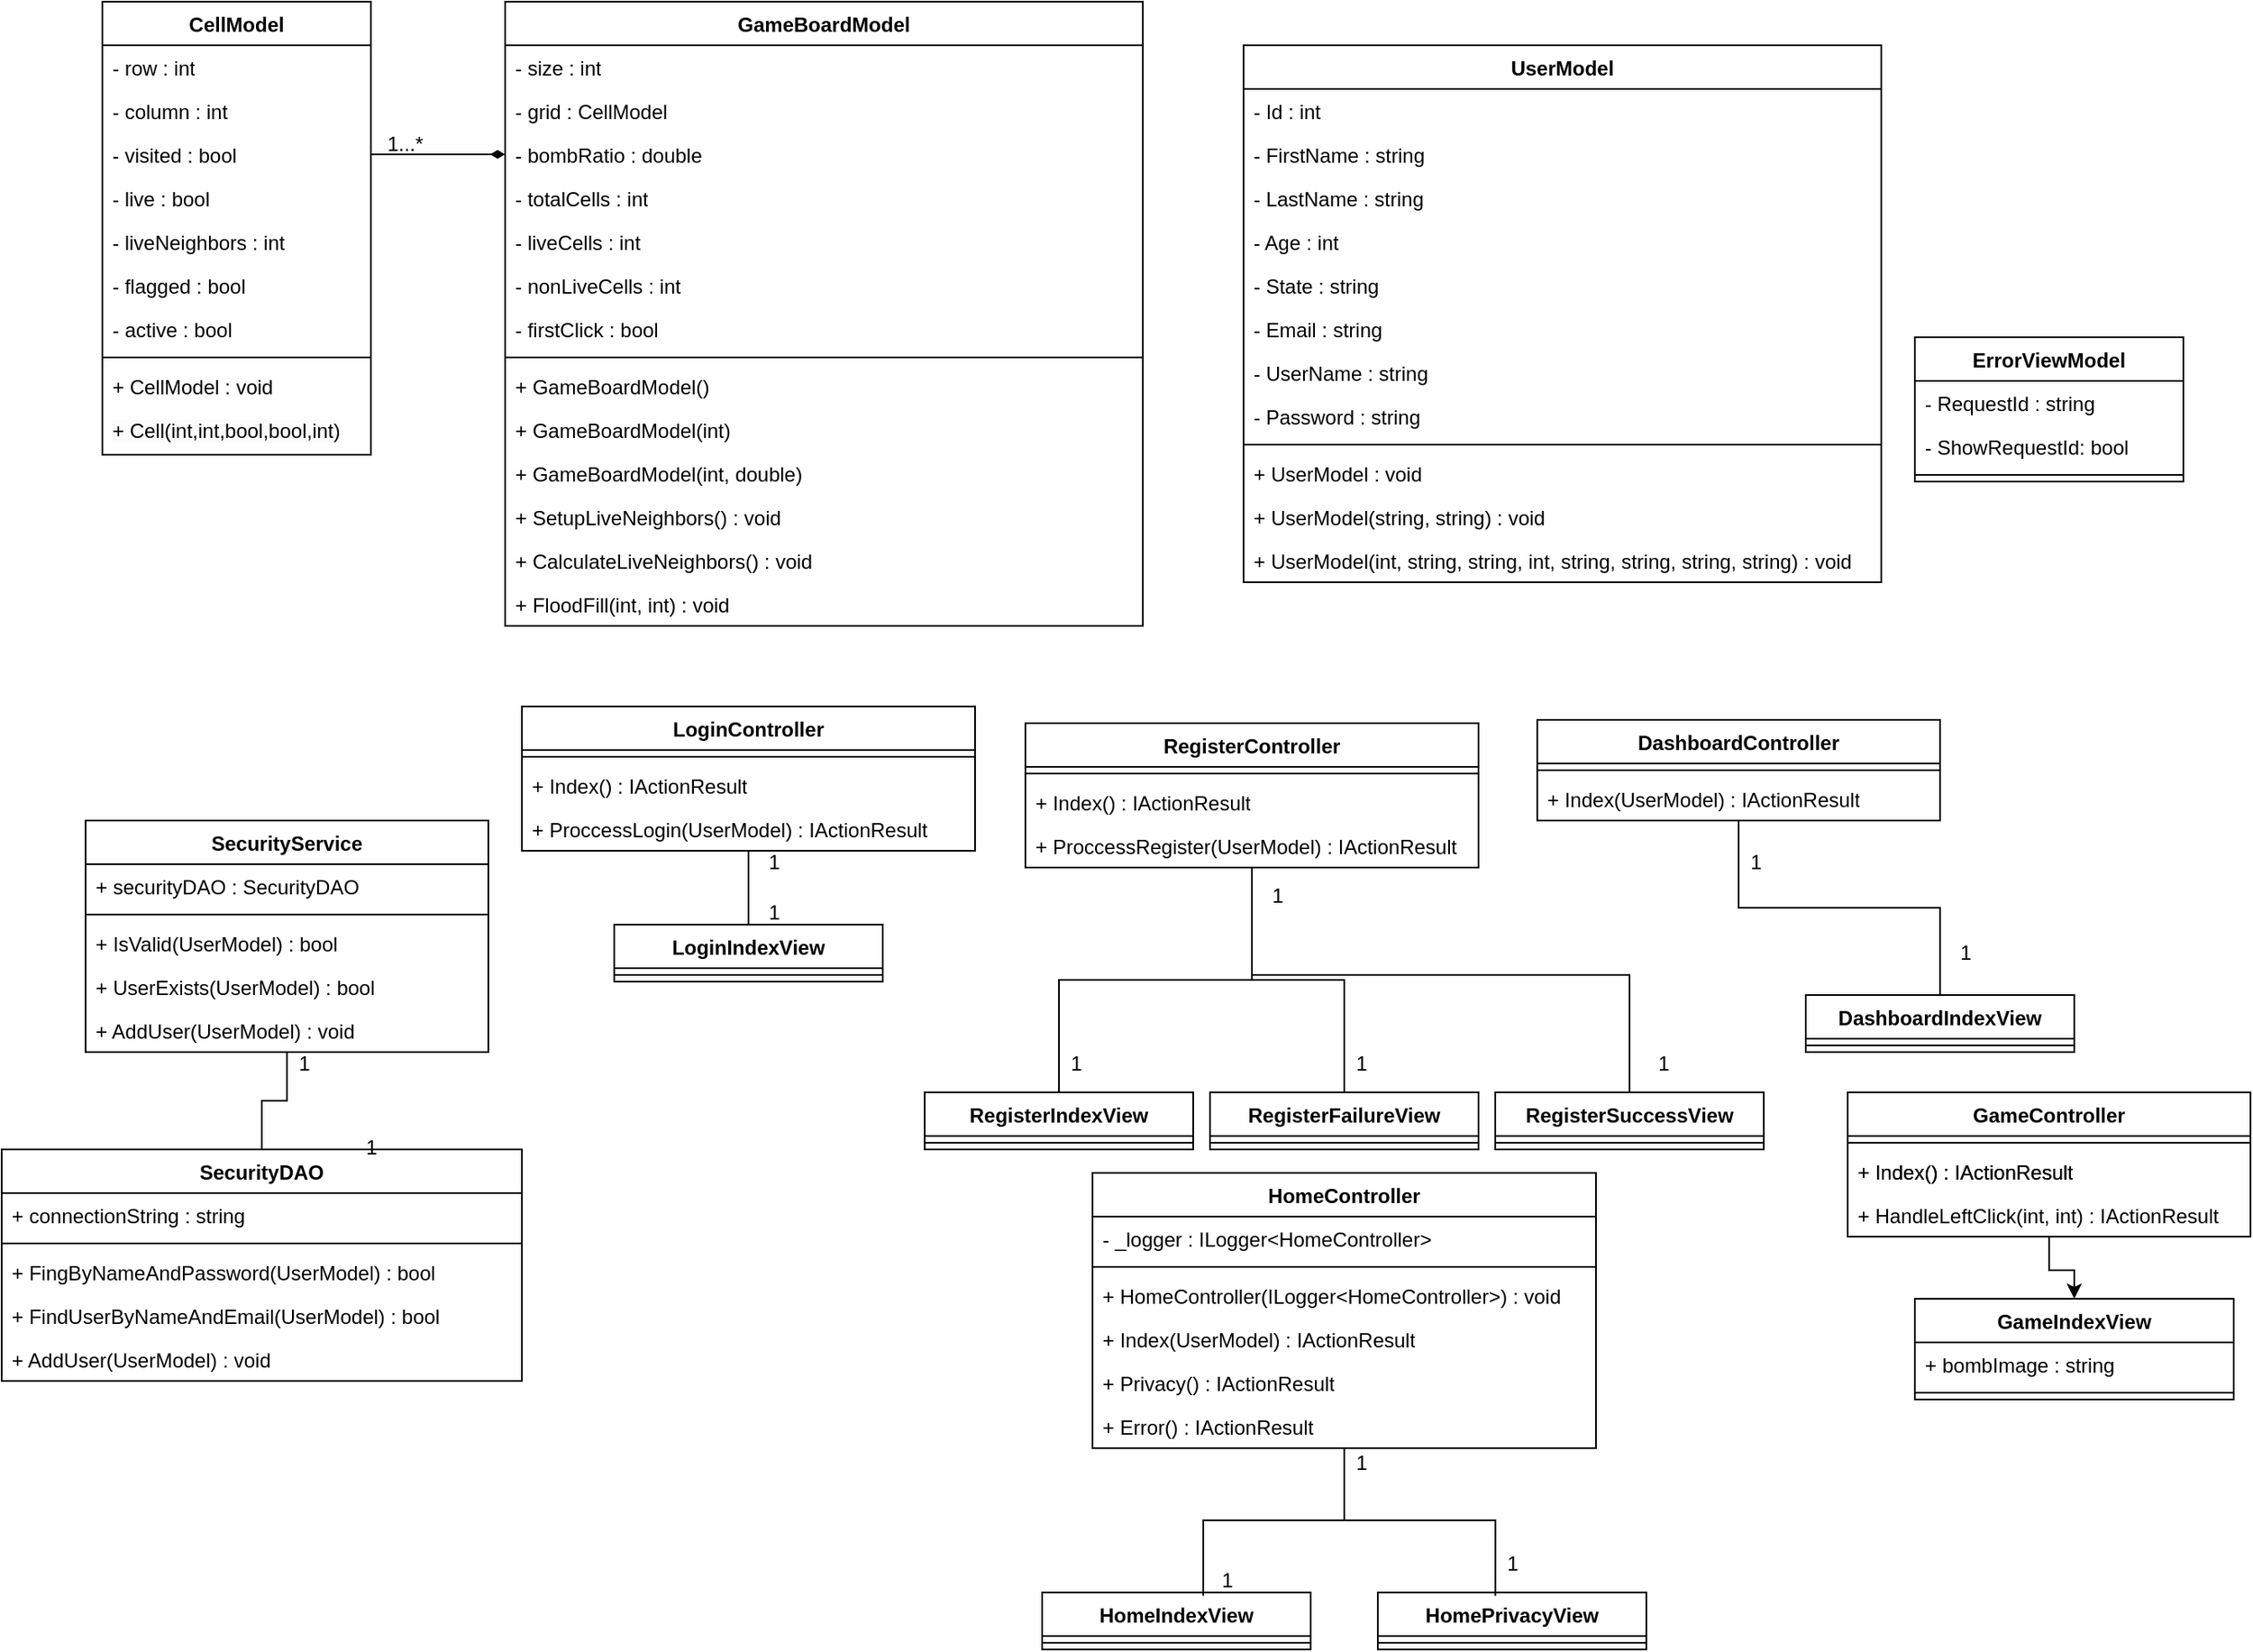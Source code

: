 <mxfile version="22.1.7" type="device">
  <diagram name="Page-1" id="0U3QdPw5UajVtw86S9Rw">
    <mxGraphModel dx="2634" dy="772" grid="1" gridSize="10" guides="1" tooltips="1" connect="1" arrows="1" fold="1" page="1" pageScale="1" pageWidth="1200" pageHeight="1600" math="0" shadow="0">
      <root>
        <mxCell id="0" />
        <mxCell id="1" parent="0" />
        <mxCell id="XmBuS-4AvUUJtB_ctOj_-1" value="UserModel" style="swimlane;fontStyle=1;align=center;verticalAlign=top;childLayout=stackLayout;horizontal=1;startSize=26;horizontalStack=0;resizeParent=1;resizeParentMax=0;resizeLast=0;collapsible=1;marginBottom=0;whiteSpace=wrap;html=1;" parent="1" vertex="1">
          <mxGeometry x="690" y="36" width="380" height="320" as="geometry" />
        </mxCell>
        <mxCell id="XmBuS-4AvUUJtB_ctOj_-2" value="- Id : int" style="text;strokeColor=none;fillColor=none;align=left;verticalAlign=top;spacingLeft=4;spacingRight=4;overflow=hidden;rotatable=0;points=[[0,0.5],[1,0.5]];portConstraint=eastwest;whiteSpace=wrap;html=1;" parent="XmBuS-4AvUUJtB_ctOj_-1" vertex="1">
          <mxGeometry y="26" width="380" height="26" as="geometry" />
        </mxCell>
        <mxCell id="sEVPh317jFY0b0XGSFJh-1" value="- FirstName : string" style="text;strokeColor=none;fillColor=none;align=left;verticalAlign=top;spacingLeft=4;spacingRight=4;overflow=hidden;rotatable=0;points=[[0,0.5],[1,0.5]];portConstraint=eastwest;whiteSpace=wrap;html=1;" parent="XmBuS-4AvUUJtB_ctOj_-1" vertex="1">
          <mxGeometry y="52" width="380" height="26" as="geometry" />
        </mxCell>
        <mxCell id="sEVPh317jFY0b0XGSFJh-2" value="- LastName : string" style="text;strokeColor=none;fillColor=none;align=left;verticalAlign=top;spacingLeft=4;spacingRight=4;overflow=hidden;rotatable=0;points=[[0,0.5],[1,0.5]];portConstraint=eastwest;whiteSpace=wrap;html=1;" parent="XmBuS-4AvUUJtB_ctOj_-1" vertex="1">
          <mxGeometry y="78" width="380" height="26" as="geometry" />
        </mxCell>
        <mxCell id="sEVPh317jFY0b0XGSFJh-3" value="- Age : int" style="text;strokeColor=none;fillColor=none;align=left;verticalAlign=top;spacingLeft=4;spacingRight=4;overflow=hidden;rotatable=0;points=[[0,0.5],[1,0.5]];portConstraint=eastwest;whiteSpace=wrap;html=1;" parent="XmBuS-4AvUUJtB_ctOj_-1" vertex="1">
          <mxGeometry y="104" width="380" height="26" as="geometry" />
        </mxCell>
        <mxCell id="sEVPh317jFY0b0XGSFJh-4" value="- State : string" style="text;strokeColor=none;fillColor=none;align=left;verticalAlign=top;spacingLeft=4;spacingRight=4;overflow=hidden;rotatable=0;points=[[0,0.5],[1,0.5]];portConstraint=eastwest;whiteSpace=wrap;html=1;" parent="XmBuS-4AvUUJtB_ctOj_-1" vertex="1">
          <mxGeometry y="130" width="380" height="26" as="geometry" />
        </mxCell>
        <mxCell id="sEVPh317jFY0b0XGSFJh-5" value="- Email : string" style="text;strokeColor=none;fillColor=none;align=left;verticalAlign=top;spacingLeft=4;spacingRight=4;overflow=hidden;rotatable=0;points=[[0,0.5],[1,0.5]];portConstraint=eastwest;whiteSpace=wrap;html=1;" parent="XmBuS-4AvUUJtB_ctOj_-1" vertex="1">
          <mxGeometry y="156" width="380" height="26" as="geometry" />
        </mxCell>
        <mxCell id="sEVPh317jFY0b0XGSFJh-6" value="- UserName : string" style="text;strokeColor=none;fillColor=none;align=left;verticalAlign=top;spacingLeft=4;spacingRight=4;overflow=hidden;rotatable=0;points=[[0,0.5],[1,0.5]];portConstraint=eastwest;whiteSpace=wrap;html=1;" parent="XmBuS-4AvUUJtB_ctOj_-1" vertex="1">
          <mxGeometry y="182" width="380" height="26" as="geometry" />
        </mxCell>
        <mxCell id="sEVPh317jFY0b0XGSFJh-7" value="- Password : string" style="text;strokeColor=none;fillColor=none;align=left;verticalAlign=top;spacingLeft=4;spacingRight=4;overflow=hidden;rotatable=0;points=[[0,0.5],[1,0.5]];portConstraint=eastwest;whiteSpace=wrap;html=1;" parent="XmBuS-4AvUUJtB_ctOj_-1" vertex="1">
          <mxGeometry y="208" width="380" height="26" as="geometry" />
        </mxCell>
        <mxCell id="XmBuS-4AvUUJtB_ctOj_-3" value="" style="line;strokeWidth=1;fillColor=none;align=left;verticalAlign=middle;spacingTop=-1;spacingLeft=3;spacingRight=3;rotatable=0;labelPosition=right;points=[];portConstraint=eastwest;strokeColor=inherit;" parent="XmBuS-4AvUUJtB_ctOj_-1" vertex="1">
          <mxGeometry y="234" width="380" height="8" as="geometry" />
        </mxCell>
        <mxCell id="XmBuS-4AvUUJtB_ctOj_-4" value="+ UserModel : void" style="text;strokeColor=none;fillColor=none;align=left;verticalAlign=top;spacingLeft=4;spacingRight=4;overflow=hidden;rotatable=0;points=[[0,0.5],[1,0.5]];portConstraint=eastwest;whiteSpace=wrap;html=1;" parent="XmBuS-4AvUUJtB_ctOj_-1" vertex="1">
          <mxGeometry y="242" width="380" height="26" as="geometry" />
        </mxCell>
        <mxCell id="sEVPh317jFY0b0XGSFJh-9" value="+ UserModel(string, string) : void" style="text;strokeColor=none;fillColor=none;align=left;verticalAlign=top;spacingLeft=4;spacingRight=4;overflow=hidden;rotatable=0;points=[[0,0.5],[1,0.5]];portConstraint=eastwest;whiteSpace=wrap;html=1;" parent="XmBuS-4AvUUJtB_ctOj_-1" vertex="1">
          <mxGeometry y="268" width="380" height="26" as="geometry" />
        </mxCell>
        <mxCell id="sEVPh317jFY0b0XGSFJh-10" value="+ UserModel(int, string, string, int, string, string, string, string) : void" style="text;strokeColor=none;fillColor=none;align=left;verticalAlign=top;spacingLeft=4;spacingRight=4;overflow=hidden;rotatable=0;points=[[0,0.5],[1,0.5]];portConstraint=eastwest;whiteSpace=wrap;html=1;" parent="XmBuS-4AvUUJtB_ctOj_-1" vertex="1">
          <mxGeometry y="294" width="380" height="26" as="geometry" />
        </mxCell>
        <mxCell id="sEVPh317jFY0b0XGSFJh-28" value="HomeController" style="swimlane;fontStyle=1;align=center;verticalAlign=top;childLayout=stackLayout;horizontal=1;startSize=26;horizontalStack=0;resizeParent=1;resizeParentMax=0;resizeLast=0;collapsible=1;marginBottom=0;whiteSpace=wrap;html=1;" parent="1" vertex="1">
          <mxGeometry x="600" y="708" width="300" height="164" as="geometry" />
        </mxCell>
        <mxCell id="sEVPh317jFY0b0XGSFJh-31" value="- _logger : ILogger&amp;lt;HomeController&amp;gt;&amp;nbsp;" style="text;strokeColor=none;fillColor=none;align=left;verticalAlign=top;spacingLeft=4;spacingRight=4;overflow=hidden;rotatable=0;points=[[0,0.5],[1,0.5]];portConstraint=eastwest;whiteSpace=wrap;html=1;" parent="sEVPh317jFY0b0XGSFJh-28" vertex="1">
          <mxGeometry y="26" width="300" height="26" as="geometry" />
        </mxCell>
        <mxCell id="sEVPh317jFY0b0XGSFJh-29" value="" style="line;strokeWidth=1;fillColor=none;align=left;verticalAlign=middle;spacingTop=-1;spacingLeft=3;spacingRight=3;rotatable=0;labelPosition=right;points=[];portConstraint=eastwest;strokeColor=inherit;" parent="sEVPh317jFY0b0XGSFJh-28" vertex="1">
          <mxGeometry y="52" width="300" height="8" as="geometry" />
        </mxCell>
        <mxCell id="sEVPh317jFY0b0XGSFJh-30" value="+ HomeController(ILogger&amp;lt;HomeController&amp;gt;) : void" style="text;strokeColor=none;fillColor=none;align=left;verticalAlign=top;spacingLeft=4;spacingRight=4;overflow=hidden;rotatable=0;points=[[0,0.5],[1,0.5]];portConstraint=eastwest;whiteSpace=wrap;html=1;" parent="sEVPh317jFY0b0XGSFJh-28" vertex="1">
          <mxGeometry y="60" width="300" height="26" as="geometry" />
        </mxCell>
        <mxCell id="sEVPh317jFY0b0XGSFJh-32" value="+ Index(UserModel) : IActionResult" style="text;strokeColor=none;fillColor=none;align=left;verticalAlign=top;spacingLeft=4;spacingRight=4;overflow=hidden;rotatable=0;points=[[0,0.5],[1,0.5]];portConstraint=eastwest;whiteSpace=wrap;html=1;" parent="sEVPh317jFY0b0XGSFJh-28" vertex="1">
          <mxGeometry y="86" width="300" height="26" as="geometry" />
        </mxCell>
        <mxCell id="sEVPh317jFY0b0XGSFJh-33" value="+ Privacy() : IActionResult" style="text;strokeColor=none;fillColor=none;align=left;verticalAlign=top;spacingLeft=4;spacingRight=4;overflow=hidden;rotatable=0;points=[[0,0.5],[1,0.5]];portConstraint=eastwest;whiteSpace=wrap;html=1;" parent="sEVPh317jFY0b0XGSFJh-28" vertex="1">
          <mxGeometry y="112" width="300" height="26" as="geometry" />
        </mxCell>
        <mxCell id="sEVPh317jFY0b0XGSFJh-34" value="+ Error() : IActionResult" style="text;strokeColor=none;fillColor=none;align=left;verticalAlign=top;spacingLeft=4;spacingRight=4;overflow=hidden;rotatable=0;points=[[0,0.5],[1,0.5]];portConstraint=eastwest;whiteSpace=wrap;html=1;" parent="sEVPh317jFY0b0XGSFJh-28" vertex="1">
          <mxGeometry y="138" width="300" height="26" as="geometry" />
        </mxCell>
        <mxCell id="sEVPh317jFY0b0XGSFJh-101" style="edgeStyle=orthogonalEdgeStyle;rounded=0;orthogonalLoop=1;jettySize=auto;html=1;entryX=0.5;entryY=0;entryDx=0;entryDy=0;endArrow=none;endFill=0;" parent="1" source="sEVPh317jFY0b0XGSFJh-35" target="sEVPh317jFY0b0XGSFJh-85" edge="1">
          <mxGeometry relative="1" as="geometry" />
        </mxCell>
        <mxCell id="sEVPh317jFY0b0XGSFJh-35" value="DashboardController" style="swimlane;fontStyle=1;align=center;verticalAlign=top;childLayout=stackLayout;horizontal=1;startSize=26;horizontalStack=0;resizeParent=1;resizeParentMax=0;resizeLast=0;collapsible=1;marginBottom=0;whiteSpace=wrap;html=1;" parent="1" vertex="1">
          <mxGeometry x="865" y="438" width="240" height="60" as="geometry" />
        </mxCell>
        <mxCell id="sEVPh317jFY0b0XGSFJh-36" value="" style="line;strokeWidth=1;fillColor=none;align=left;verticalAlign=middle;spacingTop=-1;spacingLeft=3;spacingRight=3;rotatable=0;labelPosition=right;points=[];portConstraint=eastwest;strokeColor=inherit;" parent="sEVPh317jFY0b0XGSFJh-35" vertex="1">
          <mxGeometry y="26" width="240" height="8" as="geometry" />
        </mxCell>
        <mxCell id="sEVPh317jFY0b0XGSFJh-37" value="+ Index(UserModel) : IActionResult" style="text;strokeColor=none;fillColor=none;align=left;verticalAlign=top;spacingLeft=4;spacingRight=4;overflow=hidden;rotatable=0;points=[[0,0.5],[1,0.5]];portConstraint=eastwest;whiteSpace=wrap;html=1;" parent="sEVPh317jFY0b0XGSFJh-35" vertex="1">
          <mxGeometry y="34" width="240" height="26" as="geometry" />
        </mxCell>
        <mxCell id="sEVPh317jFY0b0XGSFJh-97" style="edgeStyle=orthogonalEdgeStyle;rounded=0;orthogonalLoop=1;jettySize=auto;html=1;endArrow=none;endFill=0;" parent="1" source="sEVPh317jFY0b0XGSFJh-42" target="sEVPh317jFY0b0XGSFJh-79" edge="1">
          <mxGeometry relative="1" as="geometry" />
        </mxCell>
        <mxCell id="sEVPh317jFY0b0XGSFJh-42" value="LoginController" style="swimlane;fontStyle=1;align=center;verticalAlign=top;childLayout=stackLayout;horizontal=1;startSize=26;horizontalStack=0;resizeParent=1;resizeParentMax=0;resizeLast=0;collapsible=1;marginBottom=0;whiteSpace=wrap;html=1;" parent="1" vertex="1">
          <mxGeometry x="260" y="430" width="270" height="86" as="geometry" />
        </mxCell>
        <mxCell id="sEVPh317jFY0b0XGSFJh-43" value="" style="line;strokeWidth=1;fillColor=none;align=left;verticalAlign=middle;spacingTop=-1;spacingLeft=3;spacingRight=3;rotatable=0;labelPosition=right;points=[];portConstraint=eastwest;strokeColor=inherit;" parent="sEVPh317jFY0b0XGSFJh-42" vertex="1">
          <mxGeometry y="26" width="270" height="8" as="geometry" />
        </mxCell>
        <mxCell id="sEVPh317jFY0b0XGSFJh-44" value="+ Index() : IActionResult" style="text;strokeColor=none;fillColor=none;align=left;verticalAlign=top;spacingLeft=4;spacingRight=4;overflow=hidden;rotatable=0;points=[[0,0.5],[1,0.5]];portConstraint=eastwest;whiteSpace=wrap;html=1;" parent="sEVPh317jFY0b0XGSFJh-42" vertex="1">
          <mxGeometry y="34" width="270" height="26" as="geometry" />
        </mxCell>
        <mxCell id="sEVPh317jFY0b0XGSFJh-45" value="+ ProccessLogin(UserModel) : IActionResult" style="text;strokeColor=none;fillColor=none;align=left;verticalAlign=top;spacingLeft=4;spacingRight=4;overflow=hidden;rotatable=0;points=[[0,0.5],[1,0.5]];portConstraint=eastwest;whiteSpace=wrap;html=1;" parent="sEVPh317jFY0b0XGSFJh-42" vertex="1">
          <mxGeometry y="60" width="270" height="26" as="geometry" />
        </mxCell>
        <mxCell id="sEVPh317jFY0b0XGSFJh-98" style="edgeStyle=orthogonalEdgeStyle;rounded=0;orthogonalLoop=1;jettySize=auto;html=1;entryX=0.5;entryY=0;entryDx=0;entryDy=0;endArrow=none;endFill=0;" parent="1" source="sEVPh317jFY0b0XGSFJh-46" target="sEVPh317jFY0b0XGSFJh-77" edge="1">
          <mxGeometry relative="1" as="geometry" />
        </mxCell>
        <mxCell id="sEVPh317jFY0b0XGSFJh-99" style="edgeStyle=orthogonalEdgeStyle;rounded=0;orthogonalLoop=1;jettySize=auto;html=1;entryX=0.5;entryY=0;entryDx=0;entryDy=0;endArrow=none;endFill=0;" parent="1" source="sEVPh317jFY0b0XGSFJh-46" target="sEVPh317jFY0b0XGSFJh-75" edge="1">
          <mxGeometry relative="1" as="geometry" />
        </mxCell>
        <mxCell id="sEVPh317jFY0b0XGSFJh-100" style="edgeStyle=orthogonalEdgeStyle;rounded=0;orthogonalLoop=1;jettySize=auto;html=1;endArrow=none;endFill=0;" parent="1" source="sEVPh317jFY0b0XGSFJh-46" target="sEVPh317jFY0b0XGSFJh-71" edge="1">
          <mxGeometry relative="1" as="geometry">
            <Array as="points">
              <mxPoint x="695" y="590" />
              <mxPoint x="920" y="590" />
            </Array>
          </mxGeometry>
        </mxCell>
        <mxCell id="sEVPh317jFY0b0XGSFJh-46" value="RegisterController" style="swimlane;fontStyle=1;align=center;verticalAlign=top;childLayout=stackLayout;horizontal=1;startSize=26;horizontalStack=0;resizeParent=1;resizeParentMax=0;resizeLast=0;collapsible=1;marginBottom=0;whiteSpace=wrap;html=1;" parent="1" vertex="1">
          <mxGeometry x="560" y="440" width="270" height="86" as="geometry" />
        </mxCell>
        <mxCell id="sEVPh317jFY0b0XGSFJh-47" value="" style="line;strokeWidth=1;fillColor=none;align=left;verticalAlign=middle;spacingTop=-1;spacingLeft=3;spacingRight=3;rotatable=0;labelPosition=right;points=[];portConstraint=eastwest;strokeColor=inherit;" parent="sEVPh317jFY0b0XGSFJh-46" vertex="1">
          <mxGeometry y="26" width="270" height="8" as="geometry" />
        </mxCell>
        <mxCell id="sEVPh317jFY0b0XGSFJh-48" value="+ Index() : IActionResult" style="text;strokeColor=none;fillColor=none;align=left;verticalAlign=top;spacingLeft=4;spacingRight=4;overflow=hidden;rotatable=0;points=[[0,0.5],[1,0.5]];portConstraint=eastwest;whiteSpace=wrap;html=1;" parent="sEVPh317jFY0b0XGSFJh-46" vertex="1">
          <mxGeometry y="34" width="270" height="26" as="geometry" />
        </mxCell>
        <mxCell id="sEVPh317jFY0b0XGSFJh-49" value="+ ProccessRegister(UserModel) : IActionResult" style="text;strokeColor=none;fillColor=none;align=left;verticalAlign=top;spacingLeft=4;spacingRight=4;overflow=hidden;rotatable=0;points=[[0,0.5],[1,0.5]];portConstraint=eastwest;whiteSpace=wrap;html=1;" parent="sEVPh317jFY0b0XGSFJh-46" vertex="1">
          <mxGeometry y="60" width="270" height="26" as="geometry" />
        </mxCell>
        <mxCell id="sEVPh317jFY0b0XGSFJh-54" value="ErrorViewModel" style="swimlane;fontStyle=1;align=center;verticalAlign=top;childLayout=stackLayout;horizontal=1;startSize=26;horizontalStack=0;resizeParent=1;resizeParentMax=0;resizeLast=0;collapsible=1;marginBottom=0;whiteSpace=wrap;html=1;" parent="1" vertex="1">
          <mxGeometry x="1090" y="210" width="160" height="86" as="geometry" />
        </mxCell>
        <mxCell id="sEVPh317jFY0b0XGSFJh-55" value="- RequestId : string" style="text;strokeColor=none;fillColor=none;align=left;verticalAlign=top;spacingLeft=4;spacingRight=4;overflow=hidden;rotatable=0;points=[[0,0.5],[1,0.5]];portConstraint=eastwest;whiteSpace=wrap;html=1;" parent="sEVPh317jFY0b0XGSFJh-54" vertex="1">
          <mxGeometry y="26" width="160" height="26" as="geometry" />
        </mxCell>
        <mxCell id="sEVPh317jFY0b0XGSFJh-58" value="- ShowRequestId: bool" style="text;strokeColor=none;fillColor=none;align=left;verticalAlign=top;spacingLeft=4;spacingRight=4;overflow=hidden;rotatable=0;points=[[0,0.5],[1,0.5]];portConstraint=eastwest;whiteSpace=wrap;html=1;" parent="sEVPh317jFY0b0XGSFJh-54" vertex="1">
          <mxGeometry y="52" width="160" height="26" as="geometry" />
        </mxCell>
        <mxCell id="sEVPh317jFY0b0XGSFJh-56" value="" style="line;strokeWidth=1;fillColor=none;align=left;verticalAlign=middle;spacingTop=-1;spacingLeft=3;spacingRight=3;rotatable=0;labelPosition=right;points=[];portConstraint=eastwest;strokeColor=inherit;" parent="sEVPh317jFY0b0XGSFJh-54" vertex="1">
          <mxGeometry y="78" width="160" height="8" as="geometry" />
        </mxCell>
        <mxCell id="sEVPh317jFY0b0XGSFJh-88" style="edgeStyle=orthogonalEdgeStyle;rounded=0;orthogonalLoop=1;jettySize=auto;html=1;entryX=0.5;entryY=0;entryDx=0;entryDy=0;endArrow=none;endFill=0;" parent="1" source="sEVPh317jFY0b0XGSFJh-59" target="sEVPh317jFY0b0XGSFJh-65" edge="1">
          <mxGeometry relative="1" as="geometry" />
        </mxCell>
        <mxCell id="sEVPh317jFY0b0XGSFJh-59" value="SecurityService" style="swimlane;fontStyle=1;align=center;verticalAlign=top;childLayout=stackLayout;horizontal=1;startSize=26;horizontalStack=0;resizeParent=1;resizeParentMax=0;resizeLast=0;collapsible=1;marginBottom=0;whiteSpace=wrap;html=1;" parent="1" vertex="1">
          <mxGeometry y="498" width="240" height="138" as="geometry" />
        </mxCell>
        <mxCell id="sEVPh317jFY0b0XGSFJh-60" value="+ securityDAO : SecurityDAO&amp;nbsp;" style="text;strokeColor=none;fillColor=none;align=left;verticalAlign=top;spacingLeft=4;spacingRight=4;overflow=hidden;rotatable=0;points=[[0,0.5],[1,0.5]];portConstraint=eastwest;whiteSpace=wrap;html=1;" parent="sEVPh317jFY0b0XGSFJh-59" vertex="1">
          <mxGeometry y="26" width="240" height="26" as="geometry" />
        </mxCell>
        <mxCell id="sEVPh317jFY0b0XGSFJh-62" value="" style="line;strokeWidth=1;fillColor=none;align=left;verticalAlign=middle;spacingTop=-1;spacingLeft=3;spacingRight=3;rotatable=0;labelPosition=right;points=[];portConstraint=eastwest;strokeColor=inherit;" parent="sEVPh317jFY0b0XGSFJh-59" vertex="1">
          <mxGeometry y="52" width="240" height="8" as="geometry" />
        </mxCell>
        <mxCell id="sEVPh317jFY0b0XGSFJh-61" value="+ IsValid(UserModel) : bool" style="text;strokeColor=none;fillColor=none;align=left;verticalAlign=top;spacingLeft=4;spacingRight=4;overflow=hidden;rotatable=0;points=[[0,0.5],[1,0.5]];portConstraint=eastwest;whiteSpace=wrap;html=1;" parent="sEVPh317jFY0b0XGSFJh-59" vertex="1">
          <mxGeometry y="60" width="240" height="26" as="geometry" />
        </mxCell>
        <mxCell id="sEVPh317jFY0b0XGSFJh-63" value="+ UserExists(UserModel) : bool" style="text;strokeColor=none;fillColor=none;align=left;verticalAlign=top;spacingLeft=4;spacingRight=4;overflow=hidden;rotatable=0;points=[[0,0.5],[1,0.5]];portConstraint=eastwest;whiteSpace=wrap;html=1;" parent="sEVPh317jFY0b0XGSFJh-59" vertex="1">
          <mxGeometry y="86" width="240" height="26" as="geometry" />
        </mxCell>
        <mxCell id="sEVPh317jFY0b0XGSFJh-64" value="+ AddUser(UserModel) : void" style="text;strokeColor=none;fillColor=none;align=left;verticalAlign=top;spacingLeft=4;spacingRight=4;overflow=hidden;rotatable=0;points=[[0,0.5],[1,0.5]];portConstraint=eastwest;whiteSpace=wrap;html=1;" parent="sEVPh317jFY0b0XGSFJh-59" vertex="1">
          <mxGeometry y="112" width="240" height="26" as="geometry" />
        </mxCell>
        <mxCell id="sEVPh317jFY0b0XGSFJh-65" value="SecurityDAO" style="swimlane;fontStyle=1;align=center;verticalAlign=top;childLayout=stackLayout;horizontal=1;startSize=26;horizontalStack=0;resizeParent=1;resizeParentMax=0;resizeLast=0;collapsible=1;marginBottom=0;whiteSpace=wrap;html=1;" parent="1" vertex="1">
          <mxGeometry x="-50" y="694" width="310" height="138" as="geometry" />
        </mxCell>
        <mxCell id="sEVPh317jFY0b0XGSFJh-66" value="+ connectionString : string" style="text;strokeColor=none;fillColor=none;align=left;verticalAlign=top;spacingLeft=4;spacingRight=4;overflow=hidden;rotatable=0;points=[[0,0.5],[1,0.5]];portConstraint=eastwest;whiteSpace=wrap;html=1;" parent="sEVPh317jFY0b0XGSFJh-65" vertex="1">
          <mxGeometry y="26" width="310" height="26" as="geometry" />
        </mxCell>
        <mxCell id="sEVPh317jFY0b0XGSFJh-67" value="" style="line;strokeWidth=1;fillColor=none;align=left;verticalAlign=middle;spacingTop=-1;spacingLeft=3;spacingRight=3;rotatable=0;labelPosition=right;points=[];portConstraint=eastwest;strokeColor=inherit;" parent="sEVPh317jFY0b0XGSFJh-65" vertex="1">
          <mxGeometry y="52" width="310" height="8" as="geometry" />
        </mxCell>
        <mxCell id="sEVPh317jFY0b0XGSFJh-68" value="+ FingByNameAndPassword(UserModel) : bool" style="text;strokeColor=none;fillColor=none;align=left;verticalAlign=top;spacingLeft=4;spacingRight=4;overflow=hidden;rotatable=0;points=[[0,0.5],[1,0.5]];portConstraint=eastwest;whiteSpace=wrap;html=1;" parent="sEVPh317jFY0b0XGSFJh-65" vertex="1">
          <mxGeometry y="60" width="310" height="26" as="geometry" />
        </mxCell>
        <mxCell id="sEVPh317jFY0b0XGSFJh-69" value="+ FindUserByNameAndEmail(UserModel) : bool" style="text;strokeColor=none;fillColor=none;align=left;verticalAlign=top;spacingLeft=4;spacingRight=4;overflow=hidden;rotatable=0;points=[[0,0.5],[1,0.5]];portConstraint=eastwest;whiteSpace=wrap;html=1;" parent="sEVPh317jFY0b0XGSFJh-65" vertex="1">
          <mxGeometry y="86" width="310" height="26" as="geometry" />
        </mxCell>
        <mxCell id="sEVPh317jFY0b0XGSFJh-70" value="+ AddUser(UserModel) : void" style="text;strokeColor=none;fillColor=none;align=left;verticalAlign=top;spacingLeft=4;spacingRight=4;overflow=hidden;rotatable=0;points=[[0,0.5],[1,0.5]];portConstraint=eastwest;whiteSpace=wrap;html=1;" parent="sEVPh317jFY0b0XGSFJh-65" vertex="1">
          <mxGeometry y="112" width="310" height="26" as="geometry" />
        </mxCell>
        <mxCell id="sEVPh317jFY0b0XGSFJh-71" value="RegisterSuccessView" style="swimlane;fontStyle=1;align=center;verticalAlign=top;childLayout=stackLayout;horizontal=1;startSize=26;horizontalStack=0;resizeParent=1;resizeParentMax=0;resizeLast=0;collapsible=1;marginBottom=0;whiteSpace=wrap;html=1;" parent="1" vertex="1">
          <mxGeometry x="840" y="660" width="160" height="34" as="geometry" />
        </mxCell>
        <mxCell id="sEVPh317jFY0b0XGSFJh-73" value="" style="line;strokeWidth=1;fillColor=none;align=left;verticalAlign=middle;spacingTop=-1;spacingLeft=3;spacingRight=3;rotatable=0;labelPosition=right;points=[];portConstraint=eastwest;strokeColor=inherit;" parent="sEVPh317jFY0b0XGSFJh-71" vertex="1">
          <mxGeometry y="26" width="160" height="8" as="geometry" />
        </mxCell>
        <mxCell id="sEVPh317jFY0b0XGSFJh-75" value="RegisterFailureView" style="swimlane;fontStyle=1;align=center;verticalAlign=top;childLayout=stackLayout;horizontal=1;startSize=26;horizontalStack=0;resizeParent=1;resizeParentMax=0;resizeLast=0;collapsible=1;marginBottom=0;whiteSpace=wrap;html=1;" parent="1" vertex="1">
          <mxGeometry x="670" y="660" width="160" height="34" as="geometry" />
        </mxCell>
        <mxCell id="sEVPh317jFY0b0XGSFJh-76" value="" style="line;strokeWidth=1;fillColor=none;align=left;verticalAlign=middle;spacingTop=-1;spacingLeft=3;spacingRight=3;rotatable=0;labelPosition=right;points=[];portConstraint=eastwest;strokeColor=inherit;" parent="sEVPh317jFY0b0XGSFJh-75" vertex="1">
          <mxGeometry y="26" width="160" height="8" as="geometry" />
        </mxCell>
        <mxCell id="sEVPh317jFY0b0XGSFJh-77" value="RegisterIndexView" style="swimlane;fontStyle=1;align=center;verticalAlign=top;childLayout=stackLayout;horizontal=1;startSize=26;horizontalStack=0;resizeParent=1;resizeParentMax=0;resizeLast=0;collapsible=1;marginBottom=0;whiteSpace=wrap;html=1;" parent="1" vertex="1">
          <mxGeometry x="500" y="660" width="160" height="34" as="geometry" />
        </mxCell>
        <mxCell id="sEVPh317jFY0b0XGSFJh-78" value="" style="line;strokeWidth=1;fillColor=none;align=left;verticalAlign=middle;spacingTop=-1;spacingLeft=3;spacingRight=3;rotatable=0;labelPosition=right;points=[];portConstraint=eastwest;strokeColor=inherit;" parent="sEVPh317jFY0b0XGSFJh-77" vertex="1">
          <mxGeometry y="26" width="160" height="8" as="geometry" />
        </mxCell>
        <mxCell id="sEVPh317jFY0b0XGSFJh-79" value="LoginIndexView" style="swimlane;fontStyle=1;align=center;verticalAlign=top;childLayout=stackLayout;horizontal=1;startSize=26;horizontalStack=0;resizeParent=1;resizeParentMax=0;resizeLast=0;collapsible=1;marginBottom=0;whiteSpace=wrap;html=1;" parent="1" vertex="1">
          <mxGeometry x="315" y="560" width="160" height="34" as="geometry" />
        </mxCell>
        <mxCell id="sEVPh317jFY0b0XGSFJh-80" value="" style="line;strokeWidth=1;fillColor=none;align=left;verticalAlign=middle;spacingTop=-1;spacingLeft=3;spacingRight=3;rotatable=0;labelPosition=right;points=[];portConstraint=eastwest;strokeColor=inherit;" parent="sEVPh317jFY0b0XGSFJh-79" vertex="1">
          <mxGeometry y="26" width="160" height="8" as="geometry" />
        </mxCell>
        <mxCell id="sEVPh317jFY0b0XGSFJh-81" value="HomePrivacyView" style="swimlane;fontStyle=1;align=center;verticalAlign=top;childLayout=stackLayout;horizontal=1;startSize=26;horizontalStack=0;resizeParent=1;resizeParentMax=0;resizeLast=0;collapsible=1;marginBottom=0;whiteSpace=wrap;html=1;" parent="1" vertex="1">
          <mxGeometry x="770" y="958" width="160" height="34" as="geometry" />
        </mxCell>
        <mxCell id="sEVPh317jFY0b0XGSFJh-82" value="" style="line;strokeWidth=1;fillColor=none;align=left;verticalAlign=middle;spacingTop=-1;spacingLeft=3;spacingRight=3;rotatable=0;labelPosition=right;points=[];portConstraint=eastwest;strokeColor=inherit;" parent="sEVPh317jFY0b0XGSFJh-81" vertex="1">
          <mxGeometry y="26" width="160" height="8" as="geometry" />
        </mxCell>
        <mxCell id="sEVPh317jFY0b0XGSFJh-83" value="HomeIndexView" style="swimlane;fontStyle=1;align=center;verticalAlign=top;childLayout=stackLayout;horizontal=1;startSize=26;horizontalStack=0;resizeParent=1;resizeParentMax=0;resizeLast=0;collapsible=1;marginBottom=0;whiteSpace=wrap;html=1;" parent="1" vertex="1">
          <mxGeometry x="570" y="958" width="160" height="34" as="geometry" />
        </mxCell>
        <mxCell id="sEVPh317jFY0b0XGSFJh-84" value="" style="line;strokeWidth=1;fillColor=none;align=left;verticalAlign=middle;spacingTop=-1;spacingLeft=3;spacingRight=3;rotatable=0;labelPosition=right;points=[];portConstraint=eastwest;strokeColor=inherit;" parent="sEVPh317jFY0b0XGSFJh-83" vertex="1">
          <mxGeometry y="26" width="160" height="8" as="geometry" />
        </mxCell>
        <mxCell id="sEVPh317jFY0b0XGSFJh-85" value="DashboardIndexView" style="swimlane;fontStyle=1;align=center;verticalAlign=top;childLayout=stackLayout;horizontal=1;startSize=26;horizontalStack=0;resizeParent=1;resizeParentMax=0;resizeLast=0;collapsible=1;marginBottom=0;whiteSpace=wrap;html=1;" parent="1" vertex="1">
          <mxGeometry x="1025" y="602" width="160" height="34" as="geometry" />
        </mxCell>
        <mxCell id="sEVPh317jFY0b0XGSFJh-86" value="" style="line;strokeWidth=1;fillColor=none;align=left;verticalAlign=middle;spacingTop=-1;spacingLeft=3;spacingRight=3;rotatable=0;labelPosition=right;points=[];portConstraint=eastwest;strokeColor=inherit;" parent="sEVPh317jFY0b0XGSFJh-85" vertex="1">
          <mxGeometry y="26" width="160" height="8" as="geometry" />
        </mxCell>
        <mxCell id="sEVPh317jFY0b0XGSFJh-95" style="edgeStyle=orthogonalEdgeStyle;rounded=0;orthogonalLoop=1;jettySize=auto;html=1;entryX=0.6;entryY=0.059;entryDx=0;entryDy=0;entryPerimeter=0;endArrow=none;endFill=0;" parent="1" source="sEVPh317jFY0b0XGSFJh-28" target="sEVPh317jFY0b0XGSFJh-83" edge="1">
          <mxGeometry relative="1" as="geometry" />
        </mxCell>
        <mxCell id="sEVPh317jFY0b0XGSFJh-96" style="edgeStyle=orthogonalEdgeStyle;rounded=0;orthogonalLoop=1;jettySize=auto;html=1;entryX=0.438;entryY=0.059;entryDx=0;entryDy=0;entryPerimeter=0;endArrow=none;endFill=0;" parent="1" source="sEVPh317jFY0b0XGSFJh-28" target="sEVPh317jFY0b0XGSFJh-81" edge="1">
          <mxGeometry relative="1" as="geometry" />
        </mxCell>
        <mxCell id="sEVPh317jFY0b0XGSFJh-105" value="1" style="text;html=1;align=center;verticalAlign=middle;resizable=0;points=[];autosize=1;strokeColor=none;fillColor=none;" parent="1" vertex="1">
          <mxGeometry x="575" y="628" width="30" height="30" as="geometry" />
        </mxCell>
        <mxCell id="sEVPh317jFY0b0XGSFJh-107" value="1" style="text;html=1;align=center;verticalAlign=middle;resizable=0;points=[];autosize=1;strokeColor=none;fillColor=none;" parent="1" vertex="1">
          <mxGeometry x="745" y="628" width="30" height="30" as="geometry" />
        </mxCell>
        <mxCell id="sEVPh317jFY0b0XGSFJh-108" value="1" style="text;html=1;align=center;verticalAlign=middle;resizable=0;points=[];autosize=1;strokeColor=none;fillColor=none;" parent="1" vertex="1">
          <mxGeometry x="925" y="628" width="30" height="30" as="geometry" />
        </mxCell>
        <mxCell id="sEVPh317jFY0b0XGSFJh-113" value="1" style="text;html=1;align=center;verticalAlign=middle;resizable=0;points=[];autosize=1;strokeColor=none;fillColor=none;" parent="1" vertex="1">
          <mxGeometry x="745" y="866" width="30" height="30" as="geometry" />
        </mxCell>
        <mxCell id="sEVPh317jFY0b0XGSFJh-114" value="1" style="text;html=1;align=center;verticalAlign=middle;resizable=0;points=[];autosize=1;strokeColor=none;fillColor=none;" parent="1" vertex="1">
          <mxGeometry x="395" y="508" width="30" height="30" as="geometry" />
        </mxCell>
        <mxCell id="sEVPh317jFY0b0XGSFJh-115" value="1" style="text;html=1;align=center;verticalAlign=middle;resizable=0;points=[];autosize=1;strokeColor=none;fillColor=none;" parent="1" vertex="1">
          <mxGeometry x="395" y="538" width="30" height="30" as="geometry" />
        </mxCell>
        <mxCell id="sEVPh317jFY0b0XGSFJh-116" value="1" style="text;html=1;align=center;verticalAlign=middle;resizable=0;points=[];autosize=1;strokeColor=none;fillColor=none;" parent="1" vertex="1">
          <mxGeometry x="665" y="936" width="30" height="30" as="geometry" />
        </mxCell>
        <mxCell id="sEVPh317jFY0b0XGSFJh-117" value="1" style="text;html=1;align=center;verticalAlign=middle;resizable=0;points=[];autosize=1;strokeColor=none;fillColor=none;" parent="1" vertex="1">
          <mxGeometry x="835" y="926" width="30" height="30" as="geometry" />
        </mxCell>
        <mxCell id="sEVPh317jFY0b0XGSFJh-118" value="1" style="text;html=1;align=center;verticalAlign=middle;resizable=0;points=[];autosize=1;strokeColor=none;fillColor=none;" parent="1" vertex="1">
          <mxGeometry x="695" y="528" width="30" height="30" as="geometry" />
        </mxCell>
        <mxCell id="sEVPh317jFY0b0XGSFJh-119" value="1" style="text;html=1;align=center;verticalAlign=middle;resizable=0;points=[];autosize=1;strokeColor=none;fillColor=none;" parent="1" vertex="1">
          <mxGeometry x="980" y="508" width="30" height="30" as="geometry" />
        </mxCell>
        <mxCell id="sEVPh317jFY0b0XGSFJh-120" value="1" style="text;html=1;align=center;verticalAlign=middle;resizable=0;points=[];autosize=1;strokeColor=none;fillColor=none;" parent="1" vertex="1">
          <mxGeometry x="1105" y="562" width="30" height="30" as="geometry" />
        </mxCell>
        <mxCell id="sEVPh317jFY0b0XGSFJh-129" value="1" style="text;html=1;align=center;verticalAlign=middle;resizable=0;points=[];autosize=1;strokeColor=none;fillColor=none;" parent="1" vertex="1">
          <mxGeometry x="115" y="628" width="30" height="30" as="geometry" />
        </mxCell>
        <mxCell id="sEVPh317jFY0b0XGSFJh-130" value="1" style="text;html=1;align=center;verticalAlign=middle;resizable=0;points=[];autosize=1;strokeColor=none;fillColor=none;" parent="1" vertex="1">
          <mxGeometry x="155" y="678" width="30" height="30" as="geometry" />
        </mxCell>
        <mxCell id="wWDm4dbPb5dxXAF5wRwn-1" value="CellModel" style="swimlane;fontStyle=1;align=center;verticalAlign=top;childLayout=stackLayout;horizontal=1;startSize=26;horizontalStack=0;resizeParent=1;resizeParentMax=0;resizeLast=0;collapsible=1;marginBottom=0;whiteSpace=wrap;html=1;" vertex="1" parent="1">
          <mxGeometry x="10" y="10" width="160" height="270" as="geometry" />
        </mxCell>
        <mxCell id="wWDm4dbPb5dxXAF5wRwn-2" value="- row : int" style="text;strokeColor=none;fillColor=none;align=left;verticalAlign=top;spacingLeft=4;spacingRight=4;overflow=hidden;rotatable=0;points=[[0,0.5],[1,0.5]];portConstraint=eastwest;whiteSpace=wrap;html=1;" vertex="1" parent="wWDm4dbPb5dxXAF5wRwn-1">
          <mxGeometry y="26" width="160" height="26" as="geometry" />
        </mxCell>
        <mxCell id="wWDm4dbPb5dxXAF5wRwn-3" value="- column : int" style="text;strokeColor=none;fillColor=none;align=left;verticalAlign=top;spacingLeft=4;spacingRight=4;overflow=hidden;rotatable=0;points=[[0,0.5],[1,0.5]];portConstraint=eastwest;whiteSpace=wrap;html=1;" vertex="1" parent="wWDm4dbPb5dxXAF5wRwn-1">
          <mxGeometry y="52" width="160" height="26" as="geometry" />
        </mxCell>
        <mxCell id="wWDm4dbPb5dxXAF5wRwn-4" value="- visited : bool" style="text;strokeColor=none;fillColor=none;align=left;verticalAlign=top;spacingLeft=4;spacingRight=4;overflow=hidden;rotatable=0;points=[[0,0.5],[1,0.5]];portConstraint=eastwest;whiteSpace=wrap;html=1;" vertex="1" parent="wWDm4dbPb5dxXAF5wRwn-1">
          <mxGeometry y="78" width="160" height="26" as="geometry" />
        </mxCell>
        <mxCell id="wWDm4dbPb5dxXAF5wRwn-5" value="- live : bool" style="text;strokeColor=none;fillColor=none;align=left;verticalAlign=top;spacingLeft=4;spacingRight=4;overflow=hidden;rotatable=0;points=[[0,0.5],[1,0.5]];portConstraint=eastwest;whiteSpace=wrap;html=1;" vertex="1" parent="wWDm4dbPb5dxXAF5wRwn-1">
          <mxGeometry y="104" width="160" height="26" as="geometry" />
        </mxCell>
        <mxCell id="wWDm4dbPb5dxXAF5wRwn-6" value="- liveNeighbors : int" style="text;strokeColor=none;fillColor=none;align=left;verticalAlign=top;spacingLeft=4;spacingRight=4;overflow=hidden;rotatable=0;points=[[0,0.5],[1,0.5]];portConstraint=eastwest;whiteSpace=wrap;html=1;" vertex="1" parent="wWDm4dbPb5dxXAF5wRwn-1">
          <mxGeometry y="130" width="160" height="26" as="geometry" />
        </mxCell>
        <mxCell id="wWDm4dbPb5dxXAF5wRwn-7" value="- flagged : bool" style="text;strokeColor=none;fillColor=none;align=left;verticalAlign=top;spacingLeft=4;spacingRight=4;overflow=hidden;rotatable=0;points=[[0,0.5],[1,0.5]];portConstraint=eastwest;whiteSpace=wrap;html=1;" vertex="1" parent="wWDm4dbPb5dxXAF5wRwn-1">
          <mxGeometry y="156" width="160" height="26" as="geometry" />
        </mxCell>
        <mxCell id="wWDm4dbPb5dxXAF5wRwn-8" value="- active : bool" style="text;strokeColor=none;fillColor=none;align=left;verticalAlign=top;spacingLeft=4;spacingRight=4;overflow=hidden;rotatable=0;points=[[0,0.5],[1,0.5]];portConstraint=eastwest;whiteSpace=wrap;html=1;" vertex="1" parent="wWDm4dbPb5dxXAF5wRwn-1">
          <mxGeometry y="182" width="160" height="26" as="geometry" />
        </mxCell>
        <mxCell id="wWDm4dbPb5dxXAF5wRwn-10" value="" style="line;strokeWidth=1;fillColor=none;align=left;verticalAlign=middle;spacingTop=-1;spacingLeft=3;spacingRight=3;rotatable=0;labelPosition=right;points=[];portConstraint=eastwest;strokeColor=inherit;" vertex="1" parent="wWDm4dbPb5dxXAF5wRwn-1">
          <mxGeometry y="208" width="160" height="8" as="geometry" />
        </mxCell>
        <mxCell id="wWDm4dbPb5dxXAF5wRwn-11" value="+ CellModel : void" style="text;strokeColor=none;fillColor=none;align=left;verticalAlign=top;spacingLeft=4;spacingRight=4;overflow=hidden;rotatable=0;points=[[0,0.5],[1,0.5]];portConstraint=eastwest;whiteSpace=wrap;html=1;" vertex="1" parent="wWDm4dbPb5dxXAF5wRwn-1">
          <mxGeometry y="216" width="160" height="26" as="geometry" />
        </mxCell>
        <mxCell id="wWDm4dbPb5dxXAF5wRwn-12" value="&lt;span style=&quot;color: rgb(0, 0, 0); font-family: Helvetica; font-size: 12px; font-style: normal; font-variant-ligatures: normal; font-variant-caps: normal; font-weight: 400; letter-spacing: normal; orphans: 2; text-align: left; text-indent: 0px; text-transform: none; widows: 2; word-spacing: 0px; -webkit-text-stroke-width: 0px; background-color: rgb(251, 251, 251); text-decoration-thickness: initial; text-decoration-style: initial; text-decoration-color: initial; float: none; display: inline !important;&quot;&gt;+ Cell(int,int,bool,bool,int)&lt;/span&gt;" style="text;strokeColor=none;fillColor=none;align=left;verticalAlign=top;spacingLeft=4;spacingRight=4;overflow=hidden;rotatable=0;points=[[0,0.5],[1,0.5]];portConstraint=eastwest;whiteSpace=wrap;html=1;" vertex="1" parent="wWDm4dbPb5dxXAF5wRwn-1">
          <mxGeometry y="242" width="160" height="28" as="geometry" />
        </mxCell>
        <mxCell id="wWDm4dbPb5dxXAF5wRwn-14" value="GameBoardModel" style="swimlane;fontStyle=1;align=center;verticalAlign=top;childLayout=stackLayout;horizontal=1;startSize=26;horizontalStack=0;resizeParent=1;resizeParentMax=0;resizeLast=0;collapsible=1;marginBottom=0;whiteSpace=wrap;html=1;" vertex="1" parent="1">
          <mxGeometry x="250" y="10" width="380" height="372" as="geometry" />
        </mxCell>
        <mxCell id="wWDm4dbPb5dxXAF5wRwn-15" value="- size : int" style="text;strokeColor=none;fillColor=none;align=left;verticalAlign=top;spacingLeft=4;spacingRight=4;overflow=hidden;rotatable=0;points=[[0,0.5],[1,0.5]];portConstraint=eastwest;whiteSpace=wrap;html=1;" vertex="1" parent="wWDm4dbPb5dxXAF5wRwn-14">
          <mxGeometry y="26" width="380" height="26" as="geometry" />
        </mxCell>
        <mxCell id="wWDm4dbPb5dxXAF5wRwn-16" value="- grid : CellModel" style="text;strokeColor=none;fillColor=none;align=left;verticalAlign=top;spacingLeft=4;spacingRight=4;overflow=hidden;rotatable=0;points=[[0,0.5],[1,0.5]];portConstraint=eastwest;whiteSpace=wrap;html=1;" vertex="1" parent="wWDm4dbPb5dxXAF5wRwn-14">
          <mxGeometry y="52" width="380" height="26" as="geometry" />
        </mxCell>
        <mxCell id="wWDm4dbPb5dxXAF5wRwn-17" value="- bombRatio : double" style="text;strokeColor=none;fillColor=none;align=left;verticalAlign=top;spacingLeft=4;spacingRight=4;overflow=hidden;rotatable=0;points=[[0,0.5],[1,0.5]];portConstraint=eastwest;whiteSpace=wrap;html=1;" vertex="1" parent="wWDm4dbPb5dxXAF5wRwn-14">
          <mxGeometry y="78" width="380" height="26" as="geometry" />
        </mxCell>
        <mxCell id="wWDm4dbPb5dxXAF5wRwn-18" value="- totalCells : int" style="text;strokeColor=none;fillColor=none;align=left;verticalAlign=top;spacingLeft=4;spacingRight=4;overflow=hidden;rotatable=0;points=[[0,0.5],[1,0.5]];portConstraint=eastwest;whiteSpace=wrap;html=1;" vertex="1" parent="wWDm4dbPb5dxXAF5wRwn-14">
          <mxGeometry y="104" width="380" height="26" as="geometry" />
        </mxCell>
        <mxCell id="wWDm4dbPb5dxXAF5wRwn-19" value="- liveCells : int" style="text;strokeColor=none;fillColor=none;align=left;verticalAlign=top;spacingLeft=4;spacingRight=4;overflow=hidden;rotatable=0;points=[[0,0.5],[1,0.5]];portConstraint=eastwest;whiteSpace=wrap;html=1;" vertex="1" parent="wWDm4dbPb5dxXAF5wRwn-14">
          <mxGeometry y="130" width="380" height="26" as="geometry" />
        </mxCell>
        <mxCell id="wWDm4dbPb5dxXAF5wRwn-20" value="- nonLiveCells : int" style="text;strokeColor=none;fillColor=none;align=left;verticalAlign=top;spacingLeft=4;spacingRight=4;overflow=hidden;rotatable=0;points=[[0,0.5],[1,0.5]];portConstraint=eastwest;whiteSpace=wrap;html=1;" vertex="1" parent="wWDm4dbPb5dxXAF5wRwn-14">
          <mxGeometry y="156" width="380" height="26" as="geometry" />
        </mxCell>
        <mxCell id="wWDm4dbPb5dxXAF5wRwn-21" value="- firstClick : bool" style="text;strokeColor=none;fillColor=none;align=left;verticalAlign=top;spacingLeft=4;spacingRight=4;overflow=hidden;rotatable=0;points=[[0,0.5],[1,0.5]];portConstraint=eastwest;whiteSpace=wrap;html=1;" vertex="1" parent="wWDm4dbPb5dxXAF5wRwn-14">
          <mxGeometry y="182" width="380" height="26" as="geometry" />
        </mxCell>
        <mxCell id="wWDm4dbPb5dxXAF5wRwn-23" value="" style="line;strokeWidth=1;fillColor=none;align=left;verticalAlign=middle;spacingTop=-1;spacingLeft=3;spacingRight=3;rotatable=0;labelPosition=right;points=[];portConstraint=eastwest;strokeColor=inherit;" vertex="1" parent="wWDm4dbPb5dxXAF5wRwn-14">
          <mxGeometry y="208" width="380" height="8" as="geometry" />
        </mxCell>
        <mxCell id="wWDm4dbPb5dxXAF5wRwn-24" value="+ GameBoardModel()" style="text;strokeColor=none;fillColor=none;align=left;verticalAlign=top;spacingLeft=4;spacingRight=4;overflow=hidden;rotatable=0;points=[[0,0.5],[1,0.5]];portConstraint=eastwest;whiteSpace=wrap;html=1;" vertex="1" parent="wWDm4dbPb5dxXAF5wRwn-14">
          <mxGeometry y="216" width="380" height="26" as="geometry" />
        </mxCell>
        <mxCell id="wWDm4dbPb5dxXAF5wRwn-25" value="+ GameBoardModel(int)" style="text;strokeColor=none;fillColor=none;align=left;verticalAlign=top;spacingLeft=4;spacingRight=4;overflow=hidden;rotatable=0;points=[[0,0.5],[1,0.5]];portConstraint=eastwest;whiteSpace=wrap;html=1;" vertex="1" parent="wWDm4dbPb5dxXAF5wRwn-14">
          <mxGeometry y="242" width="380" height="26" as="geometry" />
        </mxCell>
        <mxCell id="wWDm4dbPb5dxXAF5wRwn-26" value="+ GameBoardModel(int, double)" style="text;strokeColor=none;fillColor=none;align=left;verticalAlign=top;spacingLeft=4;spacingRight=4;overflow=hidden;rotatable=0;points=[[0,0.5],[1,0.5]];portConstraint=eastwest;whiteSpace=wrap;html=1;" vertex="1" parent="wWDm4dbPb5dxXAF5wRwn-14">
          <mxGeometry y="268" width="380" height="26" as="geometry" />
        </mxCell>
        <mxCell id="wWDm4dbPb5dxXAF5wRwn-27" value="+ SetupLiveNeighbors() : void" style="text;strokeColor=none;fillColor=none;align=left;verticalAlign=top;spacingLeft=4;spacingRight=4;overflow=hidden;rotatable=0;points=[[0,0.5],[1,0.5]];portConstraint=eastwest;whiteSpace=wrap;html=1;" vertex="1" parent="wWDm4dbPb5dxXAF5wRwn-14">
          <mxGeometry y="294" width="380" height="26" as="geometry" />
        </mxCell>
        <mxCell id="wWDm4dbPb5dxXAF5wRwn-28" value="+ CalculateLiveNeighbors() : void" style="text;strokeColor=none;fillColor=none;align=left;verticalAlign=top;spacingLeft=4;spacingRight=4;overflow=hidden;rotatable=0;points=[[0,0.5],[1,0.5]];portConstraint=eastwest;whiteSpace=wrap;html=1;" vertex="1" parent="wWDm4dbPb5dxXAF5wRwn-14">
          <mxGeometry y="320" width="380" height="26" as="geometry" />
        </mxCell>
        <mxCell id="wWDm4dbPb5dxXAF5wRwn-43" value="+ FloodFill(int, int) : void" style="text;strokeColor=none;fillColor=none;align=left;verticalAlign=top;spacingLeft=4;spacingRight=4;overflow=hidden;rotatable=0;points=[[0,0.5],[1,0.5]];portConstraint=eastwest;whiteSpace=wrap;html=1;" vertex="1" parent="wWDm4dbPb5dxXAF5wRwn-14">
          <mxGeometry y="346" width="380" height="26" as="geometry" />
        </mxCell>
        <mxCell id="wWDm4dbPb5dxXAF5wRwn-44" style="edgeStyle=orthogonalEdgeStyle;rounded=0;orthogonalLoop=1;jettySize=auto;html=1;entryX=0;entryY=0.5;entryDx=0;entryDy=0;endArrow=diamondThin;endFill=1;" edge="1" parent="1" source="wWDm4dbPb5dxXAF5wRwn-4" target="wWDm4dbPb5dxXAF5wRwn-17">
          <mxGeometry relative="1" as="geometry" />
        </mxCell>
        <mxCell id="wWDm4dbPb5dxXAF5wRwn-45" value="1...*" style="text;html=1;align=center;verticalAlign=middle;resizable=0;points=[];autosize=1;strokeColor=none;fillColor=none;" vertex="1" parent="1">
          <mxGeometry x="170" y="80" width="40" height="30" as="geometry" />
        </mxCell>
        <mxCell id="wWDm4dbPb5dxXAF5wRwn-54" style="edgeStyle=orthogonalEdgeStyle;rounded=0;orthogonalLoop=1;jettySize=auto;html=1;entryX=0.5;entryY=0;entryDx=0;entryDy=0;" edge="1" parent="1" source="wWDm4dbPb5dxXAF5wRwn-49" target="wWDm4dbPb5dxXAF5wRwn-52">
          <mxGeometry relative="1" as="geometry" />
        </mxCell>
        <mxCell id="wWDm4dbPb5dxXAF5wRwn-49" value="GameController" style="swimlane;fontStyle=1;align=center;verticalAlign=top;childLayout=stackLayout;horizontal=1;startSize=26;horizontalStack=0;resizeParent=1;resizeParentMax=0;resizeLast=0;collapsible=1;marginBottom=0;whiteSpace=wrap;html=1;" vertex="1" parent="1">
          <mxGeometry x="1050" y="660" width="240" height="86" as="geometry" />
        </mxCell>
        <mxCell id="wWDm4dbPb5dxXAF5wRwn-50" value="" style="line;strokeWidth=1;fillColor=none;align=left;verticalAlign=middle;spacingTop=-1;spacingLeft=3;spacingRight=3;rotatable=0;labelPosition=right;points=[];portConstraint=eastwest;strokeColor=inherit;" vertex="1" parent="wWDm4dbPb5dxXAF5wRwn-49">
          <mxGeometry y="26" width="240" height="8" as="geometry" />
        </mxCell>
        <mxCell id="wWDm4dbPb5dxXAF5wRwn-51" value="+ Index() : IActionResult" style="text;strokeColor=none;fillColor=none;align=left;verticalAlign=top;spacingLeft=4;spacingRight=4;overflow=hidden;rotatable=0;points=[[0,0.5],[1,0.5]];portConstraint=eastwest;whiteSpace=wrap;html=1;" vertex="1" parent="wWDm4dbPb5dxXAF5wRwn-49">
          <mxGeometry y="34" width="240" height="26" as="geometry" />
        </mxCell>
        <mxCell id="wWDm4dbPb5dxXAF5wRwn-55" value="+ HandleLeftClick(int, int) : IActionResult" style="text;strokeColor=none;fillColor=none;align=left;verticalAlign=top;spacingLeft=4;spacingRight=4;overflow=hidden;rotatable=0;points=[[0,0.5],[1,0.5]];portConstraint=eastwest;whiteSpace=wrap;html=1;" vertex="1" parent="wWDm4dbPb5dxXAF5wRwn-49">
          <mxGeometry y="60" width="240" height="26" as="geometry" />
        </mxCell>
        <mxCell id="wWDm4dbPb5dxXAF5wRwn-52" value="GameIndexView" style="swimlane;fontStyle=1;align=center;verticalAlign=top;childLayout=stackLayout;horizontal=1;startSize=26;horizontalStack=0;resizeParent=1;resizeParentMax=0;resizeLast=0;collapsible=1;marginBottom=0;whiteSpace=wrap;html=1;" vertex="1" parent="1">
          <mxGeometry x="1090" y="783" width="190" height="60" as="geometry" />
        </mxCell>
        <mxCell id="wWDm4dbPb5dxXAF5wRwn-57" value="+ bombImage : string" style="text;strokeColor=none;fillColor=none;align=left;verticalAlign=top;spacingLeft=4;spacingRight=4;overflow=hidden;rotatable=0;points=[[0,0.5],[1,0.5]];portConstraint=eastwest;whiteSpace=wrap;html=1;" vertex="1" parent="wWDm4dbPb5dxXAF5wRwn-52">
          <mxGeometry y="26" width="190" height="26" as="geometry" />
        </mxCell>
        <mxCell id="wWDm4dbPb5dxXAF5wRwn-53" value="" style="line;strokeWidth=1;fillColor=none;align=left;verticalAlign=middle;spacingTop=-1;spacingLeft=3;spacingRight=3;rotatable=0;labelPosition=right;points=[];portConstraint=eastwest;strokeColor=inherit;" vertex="1" parent="wWDm4dbPb5dxXAF5wRwn-52">
          <mxGeometry y="52" width="190" height="8" as="geometry" />
        </mxCell>
        <mxCell id="wWDm4dbPb5dxXAF5wRwn-56" value="+ Index() : IActionResult" style="text;strokeColor=none;fillColor=none;align=left;verticalAlign=top;spacingLeft=4;spacingRight=4;overflow=hidden;rotatable=0;points=[[0,0.5],[1,0.5]];portConstraint=eastwest;whiteSpace=wrap;html=1;" vertex="1" parent="1">
          <mxGeometry x="1050" y="694" width="240" height="26" as="geometry" />
        </mxCell>
      </root>
    </mxGraphModel>
  </diagram>
</mxfile>

